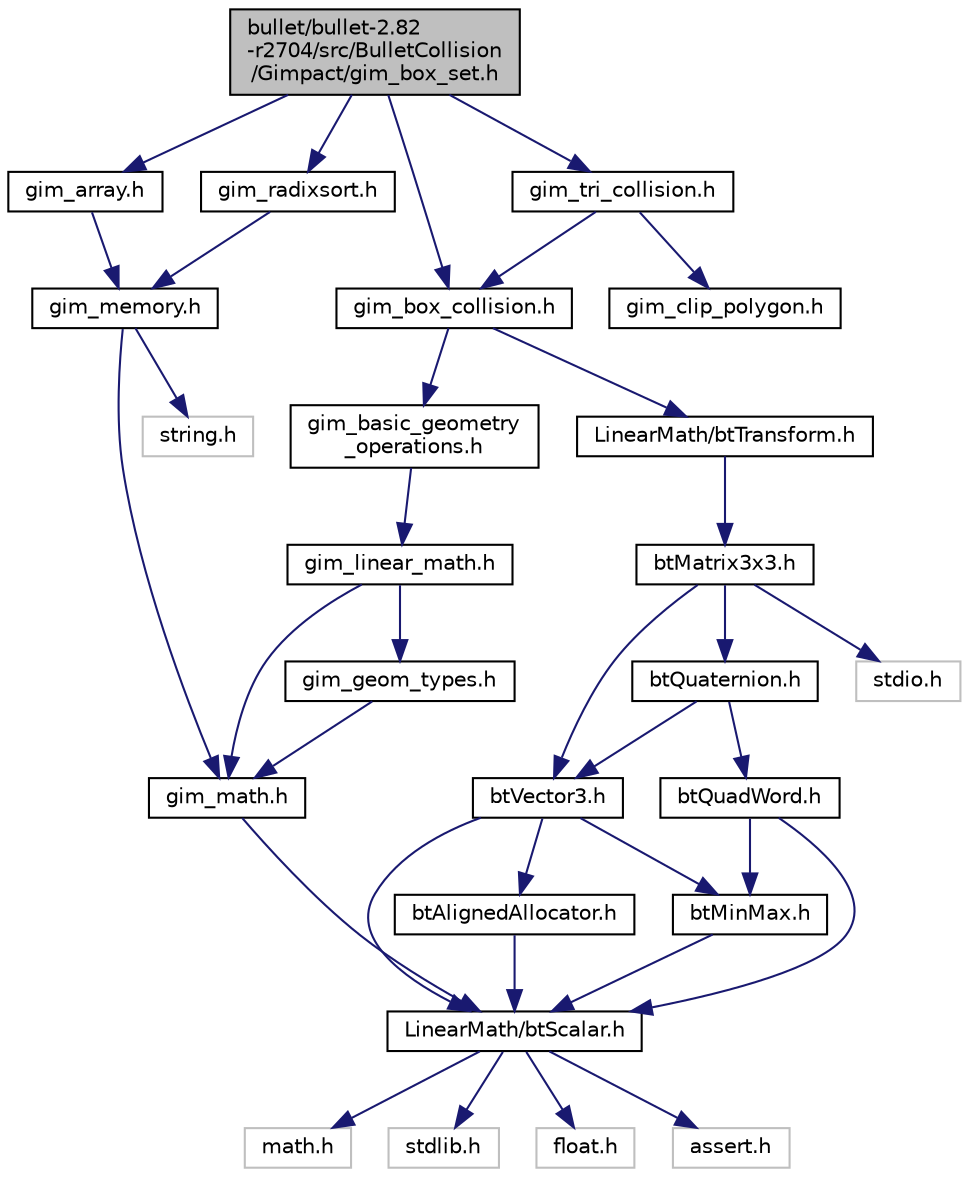 digraph "bullet/bullet-2.82-r2704/src/BulletCollision/Gimpact/gim_box_set.h"
{
  edge [fontname="Helvetica",fontsize="10",labelfontname="Helvetica",labelfontsize="10"];
  node [fontname="Helvetica",fontsize="10",shape=record];
  Node1 [label="bullet/bullet-2.82\l-r2704/src/BulletCollision\l/Gimpact/gim_box_set.h",height=0.2,width=0.4,color="black", fillcolor="grey75", style="filled", fontcolor="black"];
  Node1 -> Node2 [color="midnightblue",fontsize="10",style="solid",fontname="Helvetica"];
  Node2 [label="gim_array.h",height=0.2,width=0.4,color="black", fillcolor="white", style="filled",URL="$gim__array_8h.html"];
  Node2 -> Node3 [color="midnightblue",fontsize="10",style="solid",fontname="Helvetica"];
  Node3 [label="gim_memory.h",height=0.2,width=0.4,color="black", fillcolor="white", style="filled",URL="$gim__memory_8h.html"];
  Node3 -> Node4 [color="midnightblue",fontsize="10",style="solid",fontname="Helvetica"];
  Node4 [label="gim_math.h",height=0.2,width=0.4,color="black", fillcolor="white", style="filled",URL="$gim__math_8h.html"];
  Node4 -> Node5 [color="midnightblue",fontsize="10",style="solid",fontname="Helvetica"];
  Node5 [label="LinearMath/btScalar.h",height=0.2,width=0.4,color="black", fillcolor="white", style="filled",URL="$bt_scalar_8h_source.html"];
  Node5 -> Node6 [color="midnightblue",fontsize="10",style="solid",fontname="Helvetica"];
  Node6 [label="math.h",height=0.2,width=0.4,color="grey75", fillcolor="white", style="filled"];
  Node5 -> Node7 [color="midnightblue",fontsize="10",style="solid",fontname="Helvetica"];
  Node7 [label="stdlib.h",height=0.2,width=0.4,color="grey75", fillcolor="white", style="filled"];
  Node5 -> Node8 [color="midnightblue",fontsize="10",style="solid",fontname="Helvetica"];
  Node8 [label="float.h",height=0.2,width=0.4,color="grey75", fillcolor="white", style="filled"];
  Node5 -> Node9 [color="midnightblue",fontsize="10",style="solid",fontname="Helvetica"];
  Node9 [label="assert.h",height=0.2,width=0.4,color="grey75", fillcolor="white", style="filled"];
  Node3 -> Node10 [color="midnightblue",fontsize="10",style="solid",fontname="Helvetica"];
  Node10 [label="string.h",height=0.2,width=0.4,color="grey75", fillcolor="white", style="filled"];
  Node1 -> Node11 [color="midnightblue",fontsize="10",style="solid",fontname="Helvetica"];
  Node11 [label="gim_radixsort.h",height=0.2,width=0.4,color="black", fillcolor="white", style="filled",URL="$gim__radixsort_8h.html"];
  Node11 -> Node3 [color="midnightblue",fontsize="10",style="solid",fontname="Helvetica"];
  Node1 -> Node12 [color="midnightblue",fontsize="10",style="solid",fontname="Helvetica"];
  Node12 [label="gim_box_collision.h",height=0.2,width=0.4,color="black", fillcolor="white", style="filled",URL="$gim__box__collision_8h.html"];
  Node12 -> Node13 [color="midnightblue",fontsize="10",style="solid",fontname="Helvetica"];
  Node13 [label="gim_basic_geometry\l_operations.h",height=0.2,width=0.4,color="black", fillcolor="white", style="filled",URL="$gim__basic__geometry__operations_8h.html"];
  Node13 -> Node14 [color="midnightblue",fontsize="10",style="solid",fontname="Helvetica"];
  Node14 [label="gim_linear_math.h",height=0.2,width=0.4,color="black", fillcolor="white", style="filled",URL="$gim__linear__math_8h.html"];
  Node14 -> Node4 [color="midnightblue",fontsize="10",style="solid",fontname="Helvetica"];
  Node14 -> Node15 [color="midnightblue",fontsize="10",style="solid",fontname="Helvetica"];
  Node15 [label="gim_geom_types.h",height=0.2,width=0.4,color="black", fillcolor="white", style="filled",URL="$gim__geom__types_8h.html"];
  Node15 -> Node4 [color="midnightblue",fontsize="10",style="solid",fontname="Helvetica"];
  Node12 -> Node16 [color="midnightblue",fontsize="10",style="solid",fontname="Helvetica"];
  Node16 [label="LinearMath/btTransform.h",height=0.2,width=0.4,color="black", fillcolor="white", style="filled",URL="$bt_transform_8h_source.html"];
  Node16 -> Node17 [color="midnightblue",fontsize="10",style="solid",fontname="Helvetica"];
  Node17 [label="btMatrix3x3.h",height=0.2,width=0.4,color="black", fillcolor="white", style="filled",URL="$bt_matrix3x3_8h_source.html"];
  Node17 -> Node18 [color="midnightblue",fontsize="10",style="solid",fontname="Helvetica"];
  Node18 [label="btVector3.h",height=0.2,width=0.4,color="black", fillcolor="white", style="filled",URL="$bt_vector3_8h_source.html"];
  Node18 -> Node5 [color="midnightblue",fontsize="10",style="solid",fontname="Helvetica"];
  Node18 -> Node19 [color="midnightblue",fontsize="10",style="solid",fontname="Helvetica"];
  Node19 [label="btMinMax.h",height=0.2,width=0.4,color="black", fillcolor="white", style="filled",URL="$bt_min_max_8h_source.html"];
  Node19 -> Node5 [color="midnightblue",fontsize="10",style="solid",fontname="Helvetica"];
  Node18 -> Node20 [color="midnightblue",fontsize="10",style="solid",fontname="Helvetica"];
  Node20 [label="btAlignedAllocator.h",height=0.2,width=0.4,color="black", fillcolor="white", style="filled",URL="$bt_aligned_allocator_8h_source.html"];
  Node20 -> Node5 [color="midnightblue",fontsize="10",style="solid",fontname="Helvetica"];
  Node17 -> Node21 [color="midnightblue",fontsize="10",style="solid",fontname="Helvetica"];
  Node21 [label="btQuaternion.h",height=0.2,width=0.4,color="black", fillcolor="white", style="filled",URL="$bt_quaternion_8h_source.html"];
  Node21 -> Node18 [color="midnightblue",fontsize="10",style="solid",fontname="Helvetica"];
  Node21 -> Node22 [color="midnightblue",fontsize="10",style="solid",fontname="Helvetica"];
  Node22 [label="btQuadWord.h",height=0.2,width=0.4,color="black", fillcolor="white", style="filled",URL="$bt_quad_word_8h_source.html"];
  Node22 -> Node5 [color="midnightblue",fontsize="10",style="solid",fontname="Helvetica"];
  Node22 -> Node19 [color="midnightblue",fontsize="10",style="solid",fontname="Helvetica"];
  Node17 -> Node23 [color="midnightblue",fontsize="10",style="solid",fontname="Helvetica"];
  Node23 [label="stdio.h",height=0.2,width=0.4,color="grey75", fillcolor="white", style="filled"];
  Node1 -> Node24 [color="midnightblue",fontsize="10",style="solid",fontname="Helvetica"];
  Node24 [label="gim_tri_collision.h",height=0.2,width=0.4,color="black", fillcolor="white", style="filled",URL="$gim__tri__collision_8h.html"];
  Node24 -> Node12 [color="midnightblue",fontsize="10",style="solid",fontname="Helvetica"];
  Node24 -> Node25 [color="midnightblue",fontsize="10",style="solid",fontname="Helvetica"];
  Node25 [label="gim_clip_polygon.h",height=0.2,width=0.4,color="black", fillcolor="white", style="filled",URL="$gim__clip__polygon_8h_source.html"];
}
